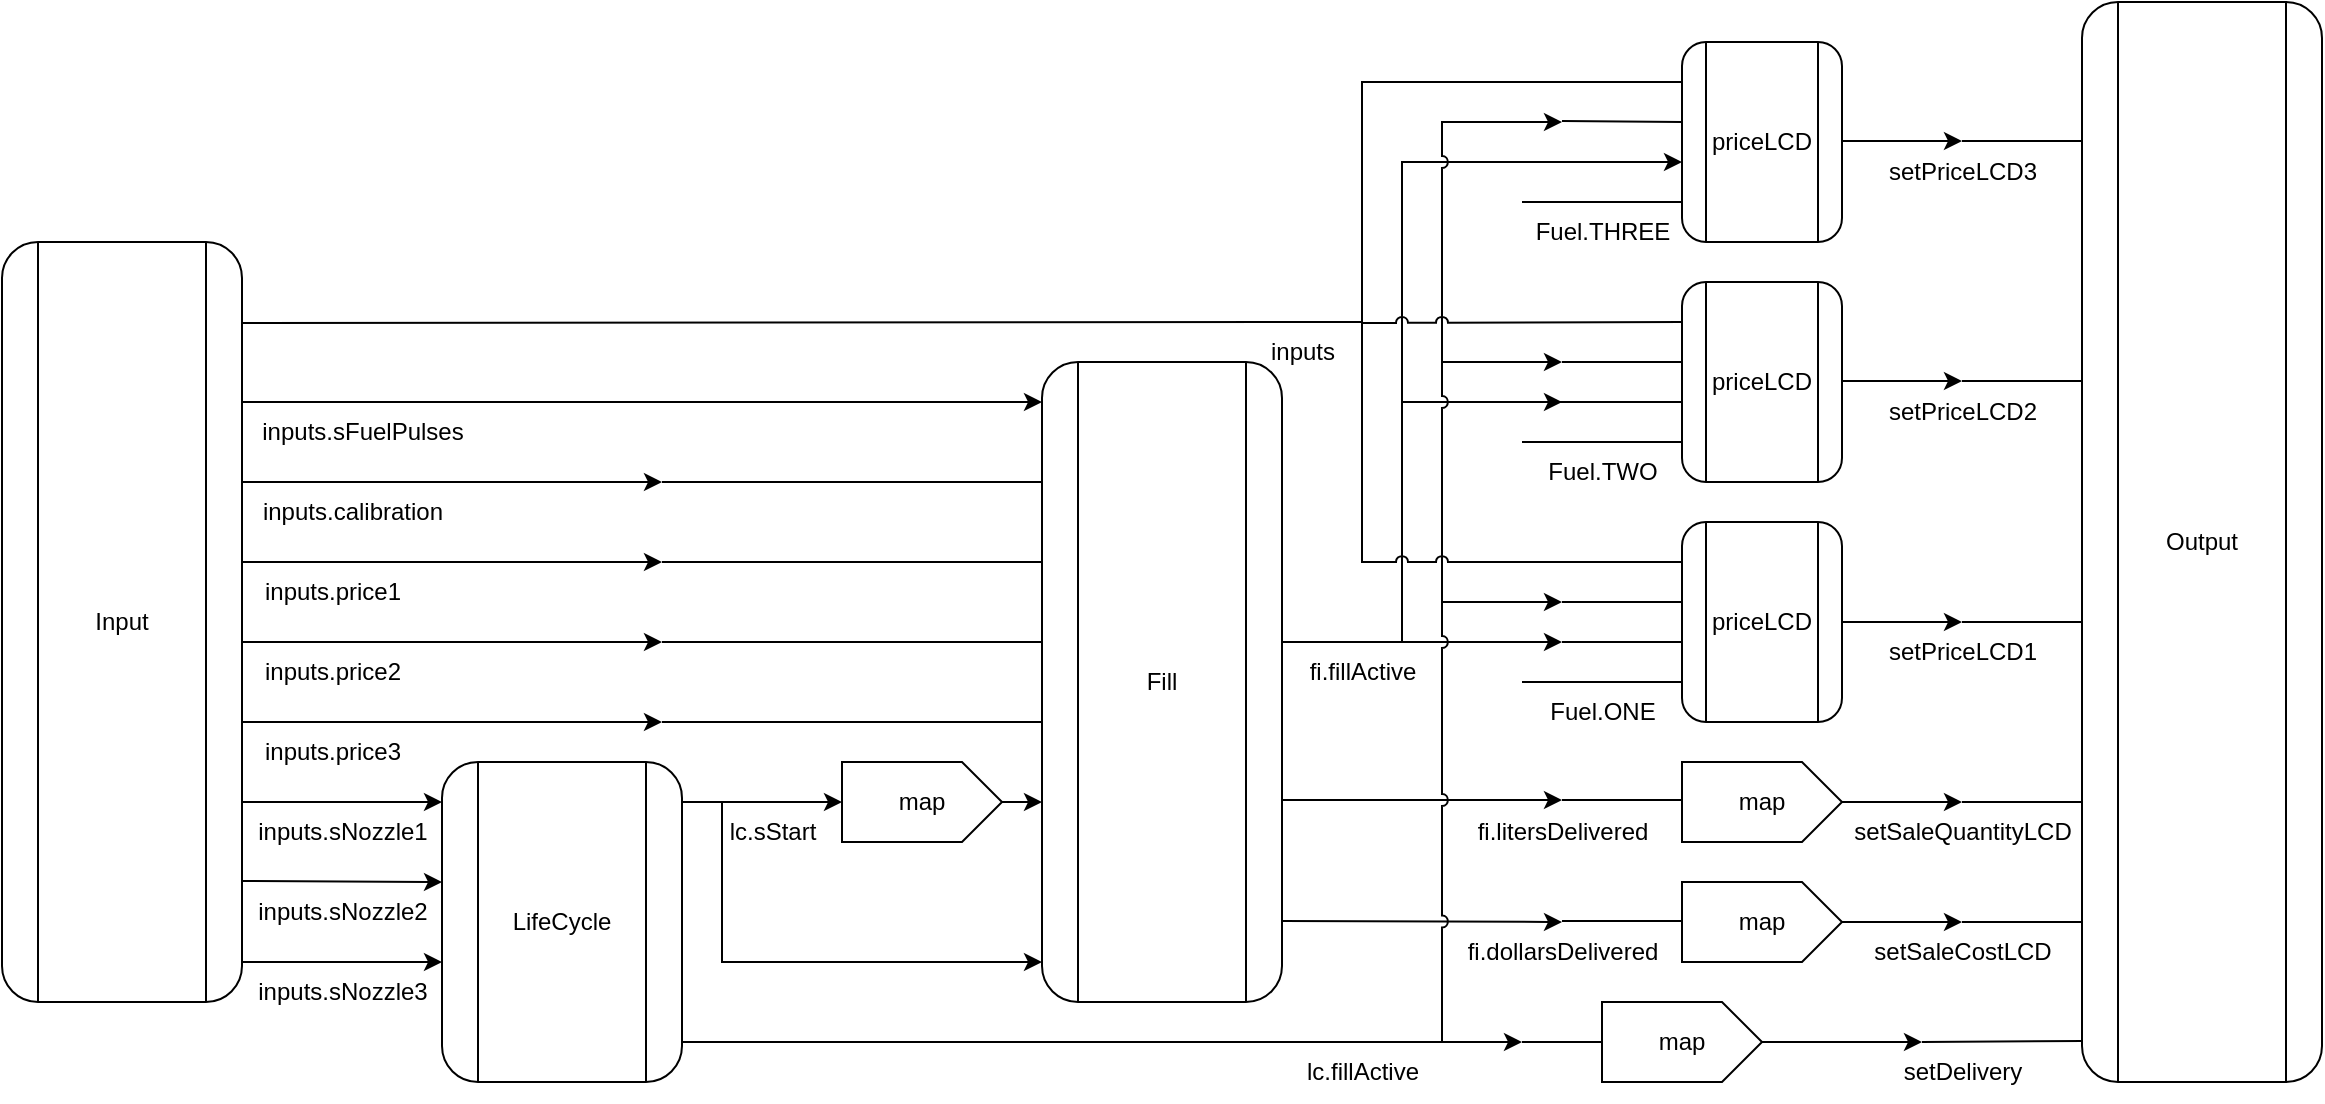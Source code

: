 <mxfile>
    <diagram name="ShowDollarsPump" id="QuZUMSP4Ry_GELF9dYyj">
        <mxGraphModel dx="1216" dy="598" grid="1" gridSize="10" guides="1" tooltips="1" connect="1" arrows="1" fold="1" page="1" pageScale="1" pageWidth="850" pageHeight="1100" math="0" shadow="0">
            <root>
                <mxCell id="0"/>
                <mxCell id="1" parent="0"/>
                <mxCell id="JLQm9CUMwfTFUOuIeEnI-20" value="" style="endArrow=classic;html=1;rounded=0;jumpStyle=arc;" edge="1" parent="1">
                    <mxGeometry width="50" height="50" relative="1" as="geometry">
                        <mxPoint x="740" y="260" as="sourcePoint"/>
                        <mxPoint x="880" y="140" as="targetPoint"/>
                        <Array as="points">
                            <mxPoint x="740" y="140"/>
                        </Array>
                    </mxGeometry>
                </mxCell>
                <mxCell id="JLQm9CUMwfTFUOuIeEnI-19" value="" style="endArrow=classic;html=1;rounded=0;jumpStyle=arc;" edge="1" parent="1">
                    <mxGeometry width="50" height="50" relative="1" as="geometry">
                        <mxPoint x="740" y="380" as="sourcePoint"/>
                        <mxPoint x="820" y="260" as="targetPoint"/>
                        <Array as="points">
                            <mxPoint x="740" y="260"/>
                        </Array>
                    </mxGeometry>
                </mxCell>
                <mxCell id="JLQm9CUMwfTFUOuIeEnI-1" value="" style="endArrow=classic;html=1;rounded=0;jumpStyle=arc;" edge="1" parent="1">
                    <mxGeometry width="50" height="50" relative="1" as="geometry">
                        <mxPoint x="680" y="380" as="sourcePoint"/>
                        <mxPoint x="820" y="380" as="targetPoint"/>
                    </mxGeometry>
                </mxCell>
                <mxCell id="mebo6OQhrfcNjWwTvl6j-1" value="Input" style="shape=process;whiteSpace=wrap;html=1;backgroundOutline=1;rounded=1;" vertex="1" parent="1">
                    <mxGeometry x="40" y="180" width="120" height="380" as="geometry"/>
                </mxCell>
                <mxCell id="mebo6OQhrfcNjWwTvl6j-2" value="Output" style="shape=process;whiteSpace=wrap;html=1;backgroundOutline=1;rounded=1;" vertex="1" parent="1">
                    <mxGeometry x="1080" y="60" width="120" height="540" as="geometry"/>
                </mxCell>
                <mxCell id="mebo6OQhrfcNjWwTvl6j-3" value="LifeCycle" style="shape=process;whiteSpace=wrap;html=1;backgroundOutline=1;rounded=1;" vertex="1" parent="1">
                    <mxGeometry x="260" y="440" width="120" height="160" as="geometry"/>
                </mxCell>
                <mxCell id="mebo6OQhrfcNjWwTvl6j-4" value="" style="endArrow=classic;html=1;" edge="1" parent="1">
                    <mxGeometry width="50" height="50" relative="1" as="geometry">
                        <mxPoint x="160" y="460" as="sourcePoint"/>
                        <mxPoint x="260" y="460" as="targetPoint"/>
                    </mxGeometry>
                </mxCell>
                <mxCell id="mebo6OQhrfcNjWwTvl6j-12" value="" style="endArrow=classic;html=1;" edge="1" parent="1">
                    <mxGeometry width="50" height="50" relative="1" as="geometry">
                        <mxPoint x="160" y="499.5" as="sourcePoint"/>
                        <mxPoint x="260" y="500" as="targetPoint"/>
                    </mxGeometry>
                </mxCell>
                <mxCell id="mebo6OQhrfcNjWwTvl6j-14" value="" style="endArrow=classic;html=1;" edge="1" parent="1">
                    <mxGeometry width="50" height="50" relative="1" as="geometry">
                        <mxPoint x="160" y="540" as="sourcePoint"/>
                        <mxPoint x="260" y="540" as="targetPoint"/>
                    </mxGeometry>
                </mxCell>
                <mxCell id="mebo6OQhrfcNjWwTvl6j-16" value="inputs.sNozzle1" style="text;html=1;align=center;verticalAlign=middle;resizable=0;points=[];autosize=1;strokeColor=none;fillColor=none;" vertex="1" parent="1">
                    <mxGeometry x="155" y="460" width="110" height="30" as="geometry"/>
                </mxCell>
                <mxCell id="mebo6OQhrfcNjWwTvl6j-17" value="inputs.sNozzle2" style="text;html=1;align=center;verticalAlign=middle;resizable=0;points=[];autosize=1;strokeColor=none;fillColor=none;" vertex="1" parent="1">
                    <mxGeometry x="155" y="500" width="110" height="30" as="geometry"/>
                </mxCell>
                <mxCell id="mebo6OQhrfcNjWwTvl6j-18" value="inputs.sNozzle3" style="text;html=1;align=center;verticalAlign=middle;resizable=0;points=[];autosize=1;strokeColor=none;fillColor=none;" vertex="1" parent="1">
                    <mxGeometry x="155" y="540" width="110" height="30" as="geometry"/>
                </mxCell>
                <mxCell id="mebo6OQhrfcNjWwTvl6j-19" value="Fill" style="shape=process;whiteSpace=wrap;html=1;backgroundOutline=1;rounded=1;" vertex="1" parent="1">
                    <mxGeometry x="560" y="240" width="120" height="320" as="geometry"/>
                </mxCell>
                <mxCell id="mebo6OQhrfcNjWwTvl6j-20" value="" style="endArrow=classic;html=1;entryX=0.5;entryY=0;entryDx=0;entryDy=0;" edge="1" parent="1" target="mebo6OQhrfcNjWwTvl6j-23">
                    <mxGeometry width="50" height="50" relative="1" as="geometry">
                        <mxPoint x="380" y="460" as="sourcePoint"/>
                        <mxPoint x="480" y="460" as="targetPoint"/>
                    </mxGeometry>
                </mxCell>
                <mxCell id="mebo6OQhrfcNjWwTvl6j-21" value="" style="endArrow=classic;html=1;rounded=0;" edge="1" parent="1">
                    <mxGeometry width="50" height="50" relative="1" as="geometry">
                        <mxPoint x="400" y="460" as="sourcePoint"/>
                        <mxPoint x="560" y="540" as="targetPoint"/>
                        <Array as="points">
                            <mxPoint x="400" y="540"/>
                        </Array>
                    </mxGeometry>
                </mxCell>
                <mxCell id="mebo6OQhrfcNjWwTvl6j-24" style="edgeStyle=none;rounded=0;html=1;exitX=0.5;exitY=1;exitDx=0;exitDy=0;" edge="1" parent="1" source="mebo6OQhrfcNjWwTvl6j-23">
                    <mxGeometry relative="1" as="geometry">
                        <mxPoint x="560" y="460" as="targetPoint"/>
                    </mxGeometry>
                </mxCell>
                <mxCell id="mebo6OQhrfcNjWwTvl6j-23" value="map" style="shape=offPageConnector;whiteSpace=wrap;html=1;rounded=0;direction=north;size=0.25;" vertex="1" parent="1">
                    <mxGeometry x="460" y="440" width="80" height="40" as="geometry"/>
                </mxCell>
                <mxCell id="mebo6OQhrfcNjWwTvl6j-26" value="lc.sStart" style="text;html=1;align=center;verticalAlign=middle;resizable=0;points=[];autosize=1;strokeColor=none;fillColor=none;" vertex="1" parent="1">
                    <mxGeometry x="390" y="460" width="70" height="30" as="geometry"/>
                </mxCell>
                <mxCell id="mebo6OQhrfcNjWwTvl6j-27" value="" style="endArrow=classic;html=1;rounded=0;" edge="1" parent="1">
                    <mxGeometry width="50" height="50" relative="1" as="geometry">
                        <mxPoint x="160" y="420" as="sourcePoint"/>
                        <mxPoint x="370" y="420" as="targetPoint"/>
                    </mxGeometry>
                </mxCell>
                <mxCell id="mebo6OQhrfcNjWwTvl6j-28" value="" style="endArrow=classic;html=1;rounded=0;" edge="1" parent="1">
                    <mxGeometry width="50" height="50" relative="1" as="geometry">
                        <mxPoint x="160" y="380" as="sourcePoint"/>
                        <mxPoint x="370" y="380" as="targetPoint"/>
                    </mxGeometry>
                </mxCell>
                <mxCell id="mebo6OQhrfcNjWwTvl6j-29" value="" style="endArrow=classic;html=1;rounded=0;" edge="1" parent="1">
                    <mxGeometry width="50" height="50" relative="1" as="geometry">
                        <mxPoint x="160" y="340" as="sourcePoint"/>
                        <mxPoint x="370" y="340" as="targetPoint"/>
                    </mxGeometry>
                </mxCell>
                <mxCell id="mebo6OQhrfcNjWwTvl6j-30" value="" style="endArrow=classic;html=1;rounded=0;" edge="1" parent="1">
                    <mxGeometry width="50" height="50" relative="1" as="geometry">
                        <mxPoint x="160" y="300" as="sourcePoint"/>
                        <mxPoint x="370" y="300" as="targetPoint"/>
                    </mxGeometry>
                </mxCell>
                <mxCell id="mebo6OQhrfcNjWwTvl6j-31" value="" style="endArrow=classic;html=1;rounded=0;" edge="1" parent="1">
                    <mxGeometry width="50" height="50" relative="1" as="geometry">
                        <mxPoint x="160" y="260" as="sourcePoint"/>
                        <mxPoint x="560" y="260" as="targetPoint"/>
                    </mxGeometry>
                </mxCell>
                <mxCell id="mebo6OQhrfcNjWwTvl6j-32" value="" style="endArrow=none;html=1;rounded=0;" edge="1" parent="1">
                    <mxGeometry width="50" height="50" relative="1" as="geometry">
                        <mxPoint x="370" y="300" as="sourcePoint"/>
                        <mxPoint x="560" y="300" as="targetPoint"/>
                    </mxGeometry>
                </mxCell>
                <mxCell id="mebo6OQhrfcNjWwTvl6j-33" value="" style="endArrow=none;html=1;rounded=0;" edge="1" parent="1">
                    <mxGeometry width="50" height="50" relative="1" as="geometry">
                        <mxPoint x="370" y="340" as="sourcePoint"/>
                        <mxPoint x="560" y="340" as="targetPoint"/>
                    </mxGeometry>
                </mxCell>
                <mxCell id="mebo6OQhrfcNjWwTvl6j-34" value="" style="endArrow=none;html=1;rounded=0;" edge="1" parent="1">
                    <mxGeometry width="50" height="50" relative="1" as="geometry">
                        <mxPoint x="370" y="380" as="sourcePoint"/>
                        <mxPoint x="560" y="380" as="targetPoint"/>
                    </mxGeometry>
                </mxCell>
                <mxCell id="mebo6OQhrfcNjWwTvl6j-35" value="" style="endArrow=none;html=1;rounded=0;" edge="1" parent="1">
                    <mxGeometry width="50" height="50" relative="1" as="geometry">
                        <mxPoint x="370" y="420" as="sourcePoint"/>
                        <mxPoint x="560" y="420" as="targetPoint"/>
                    </mxGeometry>
                </mxCell>
                <mxCell id="mebo6OQhrfcNjWwTvl6j-36" value="inputs.sFuelPulses" style="text;html=1;align=center;verticalAlign=middle;resizable=0;points=[];autosize=1;strokeColor=none;fillColor=none;" vertex="1" parent="1">
                    <mxGeometry x="160" y="260" width="120" height="30" as="geometry"/>
                </mxCell>
                <mxCell id="mebo6OQhrfcNjWwTvl6j-38" value="inputs.calibration" style="text;html=1;align=center;verticalAlign=middle;resizable=0;points=[];autosize=1;strokeColor=none;fillColor=none;" vertex="1" parent="1">
                    <mxGeometry x="160" y="300" width="110" height="30" as="geometry"/>
                </mxCell>
                <mxCell id="mebo6OQhrfcNjWwTvl6j-39" value="inputs.price1" style="text;html=1;align=center;verticalAlign=middle;resizable=0;points=[];autosize=1;strokeColor=none;fillColor=none;" vertex="1" parent="1">
                    <mxGeometry x="160" y="340" width="90" height="30" as="geometry"/>
                </mxCell>
                <mxCell id="mebo6OQhrfcNjWwTvl6j-40" value="inputs.price2" style="text;html=1;align=center;verticalAlign=middle;resizable=0;points=[];autosize=1;strokeColor=none;fillColor=none;" vertex="1" parent="1">
                    <mxGeometry x="160" y="380" width="90" height="30" as="geometry"/>
                </mxCell>
                <mxCell id="mebo6OQhrfcNjWwTvl6j-41" value="inputs.price3" style="text;html=1;align=center;verticalAlign=middle;resizable=0;points=[];autosize=1;strokeColor=none;fillColor=none;" vertex="1" parent="1">
                    <mxGeometry x="160" y="420" width="90" height="30" as="geometry"/>
                </mxCell>
                <mxCell id="mebo6OQhrfcNjWwTvl6j-45" value="" style="endArrow=classic;html=1;rounded=0;" edge="1" parent="1">
                    <mxGeometry width="50" height="50" relative="1" as="geometry">
                        <mxPoint x="380" y="580" as="sourcePoint"/>
                        <mxPoint x="800" y="580" as="targetPoint"/>
                    </mxGeometry>
                </mxCell>
                <mxCell id="mebo6OQhrfcNjWwTvl6j-46" value="" style="endArrow=none;html=1;rounded=0;entryX=0.5;entryY=0;entryDx=0;entryDy=0;" edge="1" parent="1" target="mebo6OQhrfcNjWwTvl6j-47">
                    <mxGeometry width="50" height="50" relative="1" as="geometry">
                        <mxPoint x="800" y="580" as="sourcePoint"/>
                        <mxPoint x="800" y="580" as="targetPoint"/>
                    </mxGeometry>
                </mxCell>
                <mxCell id="mebo6OQhrfcNjWwTvl6j-47" value="map" style="shape=offPageConnector;whiteSpace=wrap;html=1;rounded=0;direction=north;size=0.25;" vertex="1" parent="1">
                    <mxGeometry x="840" y="560" width="80" height="40" as="geometry"/>
                </mxCell>
                <mxCell id="mebo6OQhrfcNjWwTvl6j-48" value="" style="endArrow=classic;html=1;rounded=0;" edge="1" parent="1">
                    <mxGeometry width="50" height="50" relative="1" as="geometry">
                        <mxPoint x="920" y="580" as="sourcePoint"/>
                        <mxPoint x="1000" y="580" as="targetPoint"/>
                    </mxGeometry>
                </mxCell>
                <mxCell id="mebo6OQhrfcNjWwTvl6j-49" value="" style="endArrow=none;html=1;rounded=0;" edge="1" parent="1">
                    <mxGeometry width="50" height="50" relative="1" as="geometry">
                        <mxPoint x="1000" y="580" as="sourcePoint"/>
                        <mxPoint x="1080" y="579.5" as="targetPoint"/>
                    </mxGeometry>
                </mxCell>
                <mxCell id="mebo6OQhrfcNjWwTvl6j-50" value="setDelivery" style="text;html=1;align=center;verticalAlign=middle;resizable=0;points=[];autosize=1;strokeColor=none;fillColor=none;" vertex="1" parent="1">
                    <mxGeometry x="980" y="580" width="80" height="30" as="geometry"/>
                </mxCell>
                <mxCell id="mebo6OQhrfcNjWwTvl6j-52" value="map" style="shape=offPageConnector;whiteSpace=wrap;html=1;rounded=0;direction=north;size=0.25;" vertex="1" parent="1">
                    <mxGeometry x="880" y="500" width="80" height="40" as="geometry"/>
                </mxCell>
                <mxCell id="mebo6OQhrfcNjWwTvl6j-53" value="" style="endArrow=classic;html=1;rounded=0;" edge="1" parent="1">
                    <mxGeometry width="50" height="50" relative="1" as="geometry">
                        <mxPoint x="680" y="519.5" as="sourcePoint"/>
                        <mxPoint x="820" y="520" as="targetPoint"/>
                    </mxGeometry>
                </mxCell>
                <mxCell id="_pz_rEbo8fQSTLlLXx0z-1" value="map" style="shape=offPageConnector;whiteSpace=wrap;html=1;rounded=0;direction=north;size=0.25;" vertex="1" parent="1">
                    <mxGeometry x="880" y="440" width="80" height="40" as="geometry"/>
                </mxCell>
                <mxCell id="_pz_rEbo8fQSTLlLXx0z-2" value="" style="endArrow=none;html=1;rounded=0;" edge="1" parent="1">
                    <mxGeometry width="50" height="50" relative="1" as="geometry">
                        <mxPoint x="820" y="519.5" as="sourcePoint"/>
                        <mxPoint x="880" y="519.5" as="targetPoint"/>
                    </mxGeometry>
                </mxCell>
                <mxCell id="_pz_rEbo8fQSTLlLXx0z-3" value="" style="endArrow=classic;html=1;rounded=0;" edge="1" parent="1">
                    <mxGeometry width="50" height="50" relative="1" as="geometry">
                        <mxPoint x="680" y="459" as="sourcePoint"/>
                        <mxPoint x="820" y="459" as="targetPoint"/>
                    </mxGeometry>
                </mxCell>
                <mxCell id="_pz_rEbo8fQSTLlLXx0z-4" value="" style="endArrow=none;html=1;rounded=0;" edge="1" parent="1">
                    <mxGeometry width="50" height="50" relative="1" as="geometry">
                        <mxPoint x="820" y="459" as="sourcePoint"/>
                        <mxPoint x="880" y="459" as="targetPoint"/>
                    </mxGeometry>
                </mxCell>
                <mxCell id="_pz_rEbo8fQSTLlLXx0z-5" value="fi.dollarsDelivered" style="text;html=1;align=center;verticalAlign=middle;resizable=0;points=[];autosize=1;strokeColor=none;fillColor=none;rotation=0;" vertex="1" parent="1">
                    <mxGeometry x="760" y="520" width="120" height="30" as="geometry"/>
                </mxCell>
                <mxCell id="_pz_rEbo8fQSTLlLXx0z-7" value="fi.litersDelivered" style="text;html=1;align=center;verticalAlign=middle;resizable=0;points=[];autosize=1;strokeColor=none;fillColor=none;" vertex="1" parent="1">
                    <mxGeometry x="765" y="460" width="110" height="30" as="geometry"/>
                </mxCell>
                <mxCell id="_pz_rEbo8fQSTLlLXx0z-9" value="priceLCD" style="shape=process;whiteSpace=wrap;html=1;backgroundOutline=1;rounded=1;" vertex="1" parent="1">
                    <mxGeometry x="880" y="320" width="80" height="100" as="geometry"/>
                </mxCell>
                <mxCell id="JLQm9CUMwfTFUOuIeEnI-2" value="" style="endArrow=none;html=1;rounded=0;jumpStyle=arc;" edge="1" parent="1">
                    <mxGeometry width="50" height="50" relative="1" as="geometry">
                        <mxPoint x="820" y="380" as="sourcePoint"/>
                        <mxPoint x="880" y="380" as="targetPoint"/>
                    </mxGeometry>
                </mxCell>
                <mxCell id="JLQm9CUMwfTFUOuIeEnI-3" value="fi.fillActive" style="text;html=1;align=center;verticalAlign=middle;resizable=0;points=[];autosize=1;strokeColor=none;fillColor=none;" vertex="1" parent="1">
                    <mxGeometry x="680" y="380" width="80" height="30" as="geometry"/>
                </mxCell>
                <mxCell id="JLQm9CUMwfTFUOuIeEnI-4" value="" style="endArrow=none;html=1;rounded=0;jumpStyle=arc;" edge="1" parent="1">
                    <mxGeometry width="50" height="50" relative="1" as="geometry">
                        <mxPoint x="800" y="400" as="sourcePoint"/>
                        <mxPoint x="880" y="400" as="targetPoint"/>
                    </mxGeometry>
                </mxCell>
                <mxCell id="JLQm9CUMwfTFUOuIeEnI-6" value="Fuel.ONE" style="text;html=1;align=center;verticalAlign=middle;resizable=0;points=[];autosize=1;strokeColor=none;fillColor=none;" vertex="1" parent="1">
                    <mxGeometry x="800" y="400" width="80" height="30" as="geometry"/>
                </mxCell>
                <mxCell id="JLQm9CUMwfTFUOuIeEnI-7" value="priceLCD" style="shape=process;whiteSpace=wrap;html=1;backgroundOutline=1;rounded=1;" vertex="1" parent="1">
                    <mxGeometry x="880" y="200" width="80" height="100" as="geometry"/>
                </mxCell>
                <mxCell id="JLQm9CUMwfTFUOuIeEnI-8" value="priceLCD" style="shape=process;whiteSpace=wrap;html=1;backgroundOutline=1;rounded=1;" vertex="1" parent="1">
                    <mxGeometry x="880" y="80" width="80" height="100" as="geometry"/>
                </mxCell>
                <mxCell id="JLQm9CUMwfTFUOuIeEnI-9" value="lc.fillActive" style="text;html=1;align=center;verticalAlign=middle;resizable=0;points=[];autosize=1;strokeColor=none;fillColor=none;" vertex="1" parent="1">
                    <mxGeometry x="680" y="580" width="80" height="30" as="geometry"/>
                </mxCell>
                <mxCell id="JLQm9CUMwfTFUOuIeEnI-10" value="" style="endArrow=none;html=1;rounded=0;jumpStyle=arc;" edge="1" parent="1">
                    <mxGeometry width="50" height="50" relative="1" as="geometry">
                        <mxPoint x="800" y="280" as="sourcePoint"/>
                        <mxPoint x="880" y="280" as="targetPoint"/>
                    </mxGeometry>
                </mxCell>
                <mxCell id="JLQm9CUMwfTFUOuIeEnI-11" value="Fuel.TWO" style="text;html=1;align=center;verticalAlign=middle;resizable=0;points=[];autosize=1;strokeColor=none;fillColor=none;" vertex="1" parent="1">
                    <mxGeometry x="800" y="280" width="80" height="30" as="geometry"/>
                </mxCell>
                <mxCell id="JLQm9CUMwfTFUOuIeEnI-12" value="" style="endArrow=classic;html=1;rounded=0;jumpStyle=arc;" edge="1" parent="1">
                    <mxGeometry width="50" height="50" relative="1" as="geometry">
                        <mxPoint x="760" y="580" as="sourcePoint"/>
                        <mxPoint x="820" y="360" as="targetPoint"/>
                        <Array as="points">
                            <mxPoint x="760" y="360"/>
                        </Array>
                    </mxGeometry>
                </mxCell>
                <mxCell id="JLQm9CUMwfTFUOuIeEnI-13" value="" style="endArrow=none;html=1;rounded=0;jumpStyle=arc;" edge="1" parent="1">
                    <mxGeometry width="50" height="50" relative="1" as="geometry">
                        <mxPoint x="820" y="360" as="sourcePoint"/>
                        <mxPoint x="880" y="360" as="targetPoint"/>
                    </mxGeometry>
                </mxCell>
                <mxCell id="JLQm9CUMwfTFUOuIeEnI-14" value="" style="endArrow=classic;html=1;rounded=0;jumpStyle=arc;" edge="1" parent="1">
                    <mxGeometry width="50" height="50" relative="1" as="geometry">
                        <mxPoint x="760" y="360" as="sourcePoint"/>
                        <mxPoint x="820" y="240" as="targetPoint"/>
                        <Array as="points">
                            <mxPoint x="760" y="240"/>
                        </Array>
                    </mxGeometry>
                </mxCell>
                <mxCell id="JLQm9CUMwfTFUOuIeEnI-15" value="" style="endArrow=none;html=1;rounded=0;jumpStyle=arc;" edge="1" parent="1">
                    <mxGeometry width="50" height="50" relative="1" as="geometry">
                        <mxPoint x="815" y="260" as="sourcePoint"/>
                        <mxPoint x="880" y="260" as="targetPoint"/>
                    </mxGeometry>
                </mxCell>
                <mxCell id="JLQm9CUMwfTFUOuIeEnI-16" value="" style="endArrow=classic;html=1;rounded=0;jumpStyle=arc;" edge="1" parent="1">
                    <mxGeometry width="50" height="50" relative="1" as="geometry">
                        <mxPoint x="760" y="240" as="sourcePoint"/>
                        <mxPoint x="820" y="120" as="targetPoint"/>
                        <Array as="points">
                            <mxPoint x="760" y="120"/>
                        </Array>
                    </mxGeometry>
                </mxCell>
                <mxCell id="JLQm9CUMwfTFUOuIeEnI-17" value="" style="endArrow=none;html=1;rounded=0;jumpStyle=arc;" edge="1" parent="1">
                    <mxGeometry width="50" height="50" relative="1" as="geometry">
                        <mxPoint x="820" y="119.5" as="sourcePoint"/>
                        <mxPoint x="880" y="120" as="targetPoint"/>
                    </mxGeometry>
                </mxCell>
                <mxCell id="JLQm9CUMwfTFUOuIeEnI-21" value="" style="endArrow=none;html=1;rounded=0;jumpStyle=arc;" edge="1" parent="1">
                    <mxGeometry width="50" height="50" relative="1" as="geometry">
                        <mxPoint x="800" y="160" as="sourcePoint"/>
                        <mxPoint x="880" y="160" as="targetPoint"/>
                    </mxGeometry>
                </mxCell>
                <mxCell id="JLQm9CUMwfTFUOuIeEnI-22" value="Fuel.THREE" style="text;html=1;align=center;verticalAlign=middle;resizable=0;points=[];autosize=1;strokeColor=none;fillColor=none;" vertex="1" parent="1">
                    <mxGeometry x="795" y="160" width="90" height="30" as="geometry"/>
                </mxCell>
                <mxCell id="JLQm9CUMwfTFUOuIeEnI-23" value="" style="endArrow=classic;html=1;rounded=0;jumpStyle=arc;" edge="1" parent="1">
                    <mxGeometry width="50" height="50" relative="1" as="geometry">
                        <mxPoint x="960" y="520" as="sourcePoint"/>
                        <mxPoint x="1020" y="520" as="targetPoint"/>
                    </mxGeometry>
                </mxCell>
                <mxCell id="JLQm9CUMwfTFUOuIeEnI-24" value="" style="endArrow=classic;html=1;rounded=0;jumpStyle=arc;" edge="1" parent="1">
                    <mxGeometry width="50" height="50" relative="1" as="geometry">
                        <mxPoint x="960" y="460" as="sourcePoint"/>
                        <mxPoint x="1020" y="460" as="targetPoint"/>
                    </mxGeometry>
                </mxCell>
                <mxCell id="JLQm9CUMwfTFUOuIeEnI-25" value="" style="endArrow=none;html=1;rounded=0;jumpStyle=arc;" edge="1" parent="1">
                    <mxGeometry width="50" height="50" relative="1" as="geometry">
                        <mxPoint x="1020" y="460" as="sourcePoint"/>
                        <mxPoint x="1080" y="460" as="targetPoint"/>
                    </mxGeometry>
                </mxCell>
                <mxCell id="JLQm9CUMwfTFUOuIeEnI-26" value="" style="endArrow=none;html=1;rounded=0;jumpStyle=arc;" edge="1" parent="1">
                    <mxGeometry width="50" height="50" relative="1" as="geometry">
                        <mxPoint x="1020" y="520" as="sourcePoint"/>
                        <mxPoint x="1080" y="520" as="targetPoint"/>
                    </mxGeometry>
                </mxCell>
                <mxCell id="JLQm9CUMwfTFUOuIeEnI-27" value="setSaleCostLCD" style="text;html=1;align=center;verticalAlign=middle;resizable=0;points=[];autosize=1;strokeColor=none;fillColor=none;" vertex="1" parent="1">
                    <mxGeometry x="965" y="520" width="110" height="30" as="geometry"/>
                </mxCell>
                <mxCell id="JLQm9CUMwfTFUOuIeEnI-29" value="setSaleQuantityLCD" style="text;html=1;align=center;verticalAlign=middle;resizable=0;points=[];autosize=1;strokeColor=none;fillColor=none;" vertex="1" parent="1">
                    <mxGeometry x="955" y="460" width="130" height="30" as="geometry"/>
                </mxCell>
                <mxCell id="JLQm9CUMwfTFUOuIeEnI-30" value="" style="endArrow=classic;html=1;rounded=0;jumpStyle=arc;" edge="1" parent="1">
                    <mxGeometry width="50" height="50" relative="1" as="geometry">
                        <mxPoint x="960" y="370" as="sourcePoint"/>
                        <mxPoint x="1020" y="370" as="targetPoint"/>
                    </mxGeometry>
                </mxCell>
                <mxCell id="JLQm9CUMwfTFUOuIeEnI-31" value="" style="endArrow=none;html=1;rounded=0;jumpStyle=arc;" edge="1" parent="1">
                    <mxGeometry width="50" height="50" relative="1" as="geometry">
                        <mxPoint x="1020" y="370" as="sourcePoint"/>
                        <mxPoint x="1080" y="370" as="targetPoint"/>
                    </mxGeometry>
                </mxCell>
                <mxCell id="JLQm9CUMwfTFUOuIeEnI-32" value="" style="endArrow=classic;html=1;rounded=0;jumpStyle=arc;" edge="1" parent="1">
                    <mxGeometry width="50" height="50" relative="1" as="geometry">
                        <mxPoint x="960" y="249.5" as="sourcePoint"/>
                        <mxPoint x="1020" y="249.5" as="targetPoint"/>
                    </mxGeometry>
                </mxCell>
                <mxCell id="JLQm9CUMwfTFUOuIeEnI-33" value="" style="endArrow=none;html=1;rounded=0;jumpStyle=arc;" edge="1" parent="1">
                    <mxGeometry width="50" height="50" relative="1" as="geometry">
                        <mxPoint x="1020" y="249.5" as="sourcePoint"/>
                        <mxPoint x="1080" y="249.5" as="targetPoint"/>
                    </mxGeometry>
                </mxCell>
                <mxCell id="JLQm9CUMwfTFUOuIeEnI-34" value="" style="endArrow=classic;html=1;rounded=0;jumpStyle=arc;" edge="1" parent="1">
                    <mxGeometry width="50" height="50" relative="1" as="geometry">
                        <mxPoint x="960" y="129.5" as="sourcePoint"/>
                        <mxPoint x="1020" y="129.5" as="targetPoint"/>
                    </mxGeometry>
                </mxCell>
                <mxCell id="JLQm9CUMwfTFUOuIeEnI-35" value="" style="endArrow=none;html=1;rounded=0;jumpStyle=arc;" edge="1" parent="1">
                    <mxGeometry width="50" height="50" relative="1" as="geometry">
                        <mxPoint x="1020" y="129.5" as="sourcePoint"/>
                        <mxPoint x="1080" y="129.5" as="targetPoint"/>
                    </mxGeometry>
                </mxCell>
                <mxCell id="JLQm9CUMwfTFUOuIeEnI-36" value="setPriceLCD1" style="text;html=1;align=center;verticalAlign=middle;resizable=0;points=[];autosize=1;strokeColor=none;fillColor=none;" vertex="1" parent="1">
                    <mxGeometry x="970" y="370" width="100" height="30" as="geometry"/>
                </mxCell>
                <mxCell id="JLQm9CUMwfTFUOuIeEnI-37" value="setPriceLCD2" style="text;html=1;align=center;verticalAlign=middle;resizable=0;points=[];autosize=1;strokeColor=none;fillColor=none;" vertex="1" parent="1">
                    <mxGeometry x="970" y="250" width="100" height="30" as="geometry"/>
                </mxCell>
                <mxCell id="JLQm9CUMwfTFUOuIeEnI-38" value="setPriceLCD3" style="text;html=1;align=center;verticalAlign=middle;resizable=0;points=[];autosize=1;strokeColor=none;fillColor=none;" vertex="1" parent="1">
                    <mxGeometry x="970" y="130" width="100" height="30" as="geometry"/>
                </mxCell>
                <mxCell id="V8c069czIQQkr_DmE9NV-1" value="" style="endArrow=none;html=1;rounded=0;jumpStyle=arc;" edge="1" parent="1">
                    <mxGeometry width="50" height="50" relative="1" as="geometry">
                        <mxPoint x="820" y="240" as="sourcePoint"/>
                        <mxPoint x="880" y="240" as="targetPoint"/>
                    </mxGeometry>
                </mxCell>
                <mxCell id="V8c069czIQQkr_DmE9NV-5" value="" style="endArrow=none;html=1;rounded=0;jumpStyle=arc;" edge="1" parent="1">
                    <mxGeometry width="50" height="50" relative="1" as="geometry">
                        <mxPoint x="160" y="220.5" as="sourcePoint"/>
                        <mxPoint x="880" y="340" as="targetPoint"/>
                        <Array as="points">
                            <mxPoint x="720" y="220"/>
                            <mxPoint x="720" y="340"/>
                        </Array>
                    </mxGeometry>
                </mxCell>
                <mxCell id="V8c069czIQQkr_DmE9NV-7" value="" style="endArrow=none;html=1;rounded=0;jumpStyle=arc;" edge="1" parent="1">
                    <mxGeometry width="50" height="50" relative="1" as="geometry">
                        <mxPoint x="720" y="220.5" as="sourcePoint"/>
                        <mxPoint x="880" y="220" as="targetPoint"/>
                    </mxGeometry>
                </mxCell>
                <mxCell id="V8c069czIQQkr_DmE9NV-8" value="" style="endArrow=none;html=1;rounded=0;jumpStyle=arc;" edge="1" parent="1">
                    <mxGeometry width="50" height="50" relative="1" as="geometry">
                        <mxPoint x="720" y="220" as="sourcePoint"/>
                        <mxPoint x="880" y="100" as="targetPoint"/>
                        <Array as="points">
                            <mxPoint x="720" y="100"/>
                        </Array>
                    </mxGeometry>
                </mxCell>
                <mxCell id="V8c069czIQQkr_DmE9NV-9" value="inputs" style="text;html=1;align=center;verticalAlign=middle;resizable=0;points=[];autosize=1;strokeColor=none;fillColor=none;" vertex="1" parent="1">
                    <mxGeometry x="660" y="220" width="60" height="30" as="geometry"/>
                </mxCell>
            </root>
        </mxGraphModel>
    </diagram>
    <diagram id="TtCaf846oeRRmCeh8Irn" name="printLCD">
        <mxGraphModel dx="1216" dy="598" grid="1" gridSize="10" guides="1" tooltips="1" connect="1" arrows="1" fold="1" page="1" pageScale="1" pageWidth="850" pageHeight="1100" math="0" shadow="0">
            <root>
                <mxCell id="0"/>
                <mxCell id="1" parent="0"/>
                <mxCell id="0VLVwaTUArkGNqJJaJ7w-1" value="Input" style="shape=process;whiteSpace=wrap;html=1;backgroundOutline=1;rounded=1;" vertex="1" parent="1">
                    <mxGeometry x="40" y="320" width="120" height="120" as="geometry"/>
                </mxCell>
                <mxCell id="0VLVwaTUArkGNqJJaJ7w-2" value="switch" style="shape=process;whiteSpace=wrap;html=1;backgroundOutline=1;rounded=1;" vertex="1" parent="1">
                    <mxGeometry x="280" y="320" width="80" height="160" as="geometry"/>
                </mxCell>
                <mxCell id="0VLVwaTUArkGNqJJaJ7w-3" value="" style="endArrow=classic;html=1;" edge="1" parent="1">
                    <mxGeometry width="50" height="50" relative="1" as="geometry">
                        <mxPoint x="160" y="340" as="sourcePoint"/>
                        <mxPoint x="220" y="340" as="targetPoint"/>
                    </mxGeometry>
                </mxCell>
                <mxCell id="0VLVwaTUArkGNqJJaJ7w-4" value="" style="endArrow=none;html=1;" edge="1" parent="1">
                    <mxGeometry width="50" height="50" relative="1" as="geometry">
                        <mxPoint x="220" y="340" as="sourcePoint"/>
                        <mxPoint x="280" y="340" as="targetPoint"/>
                    </mxGeometry>
                </mxCell>
                <mxCell id="0VLVwaTUArkGNqJJaJ7w-13" value="" style="endArrow=classic;html=1;" edge="1" parent="1">
                    <mxGeometry width="50" height="50" relative="1" as="geometry">
                        <mxPoint x="160" y="379.5" as="sourcePoint"/>
                        <mxPoint x="220" y="379.5" as="targetPoint"/>
                    </mxGeometry>
                </mxCell>
                <mxCell id="0VLVwaTUArkGNqJJaJ7w-14" value="" style="endArrow=none;html=1;" edge="1" parent="1">
                    <mxGeometry width="50" height="50" relative="1" as="geometry">
                        <mxPoint x="220" y="379.5" as="sourcePoint"/>
                        <mxPoint x="280" y="379.5" as="targetPoint"/>
                    </mxGeometry>
                </mxCell>
                <mxCell id="0VLVwaTUArkGNqJJaJ7w-15" value="" style="endArrow=classic;html=1;" edge="1" parent="1">
                    <mxGeometry width="50" height="50" relative="1" as="geometry">
                        <mxPoint x="160" y="420" as="sourcePoint"/>
                        <mxPoint x="220" y="420" as="targetPoint"/>
                    </mxGeometry>
                </mxCell>
                <mxCell id="0VLVwaTUArkGNqJJaJ7w-16" value="" style="endArrow=none;html=1;" edge="1" parent="1">
                    <mxGeometry width="50" height="50" relative="1" as="geometry">
                        <mxPoint x="220" y="420" as="sourcePoint"/>
                        <mxPoint x="280" y="420" as="targetPoint"/>
                    </mxGeometry>
                </mxCell>
                <mxCell id="0VLVwaTUArkGNqJJaJ7w-17" value="inputs.price3" style="text;html=1;align=center;verticalAlign=middle;resizable=0;points=[];autosize=1;strokeColor=none;fillColor=none;" vertex="1" parent="1">
                    <mxGeometry x="170" y="420" width="90" height="30" as="geometry"/>
                </mxCell>
                <mxCell id="0VLVwaTUArkGNqJJaJ7w-18" value="inputs.price1" style="text;html=1;align=center;verticalAlign=middle;resizable=0;points=[];autosize=1;strokeColor=none;fillColor=none;" vertex="1" parent="1">
                    <mxGeometry x="170" y="340" width="90" height="30" as="geometry"/>
                </mxCell>
                <mxCell id="0VLVwaTUArkGNqJJaJ7w-19" value="inputs.price2" style="text;html=1;align=center;verticalAlign=middle;resizable=0;points=[];autosize=1;strokeColor=none;fillColor=none;" vertex="1" parent="1">
                    <mxGeometry x="170" y="380" width="90" height="30" as="geometry"/>
                </mxCell>
                <mxCell id="0VLVwaTUArkGNqJJaJ7w-20" value="" style="endArrow=none;html=1;" edge="1" parent="1">
                    <mxGeometry width="50" height="50" relative="1" as="geometry">
                        <mxPoint x="40" y="460" as="sourcePoint"/>
                        <mxPoint x="280" y="460" as="targetPoint"/>
                    </mxGeometry>
                </mxCell>
                <mxCell id="0VLVwaTUArkGNqJJaJ7w-23" value="fuel" style="text;html=1;align=center;verticalAlign=middle;resizable=0;points=[];autosize=1;strokeColor=none;fillColor=none;" vertex="1" parent="1">
                    <mxGeometry x="195" y="460" width="40" height="30" as="geometry"/>
                </mxCell>
                <mxCell id="0VLVwaTUArkGNqJJaJ7w-24" value="" style="endArrow=classic;html=1;" edge="1" parent="1">
                    <mxGeometry width="50" height="50" relative="1" as="geometry">
                        <mxPoint x="360" y="400" as="sourcePoint"/>
                        <mxPoint x="440" y="400" as="targetPoint"/>
                    </mxGeometry>
                </mxCell>
                <mxCell id="0VLVwaTUArkGNqJJaJ7w-25" value="" style="shape=trapezoid;perimeter=trapezoidPerimeter;whiteSpace=wrap;html=1;fixedSize=1;rounded=0;direction=south;" vertex="1" parent="1">
                    <mxGeometry x="440" y="360" width="60" height="220" as="geometry"/>
                </mxCell>
                <mxCell id="0VLVwaTUArkGNqJJaJ7w-26" value="" style="endArrow=classic;html=1;" edge="1" parent="1">
                    <mxGeometry width="50" height="50" relative="1" as="geometry">
                        <mxPoint x="40" y="500" as="sourcePoint"/>
                        <mxPoint x="240" y="500" as="targetPoint"/>
                    </mxGeometry>
                </mxCell>
                <mxCell id="0VLVwaTUArkGNqJJaJ7w-27" value="" style="endArrow=none;html=1;" edge="1" parent="1">
                    <mxGeometry width="50" height="50" relative="1" as="geometry">
                        <mxPoint x="240" y="500" as="sourcePoint"/>
                        <mxPoint x="440" y="500" as="targetPoint"/>
                    </mxGeometry>
                </mxCell>
                <mxCell id="0VLVwaTUArkGNqJJaJ7w-28" value="" style="endArrow=classic;html=1;" edge="1" parent="1">
                    <mxGeometry width="50" height="50" relative="1" as="geometry">
                        <mxPoint x="40" y="540" as="sourcePoint"/>
                        <mxPoint x="240" y="540" as="targetPoint"/>
                    </mxGeometry>
                </mxCell>
                <mxCell id="0VLVwaTUArkGNqJJaJ7w-29" value="" style="endArrow=none;html=1;" edge="1" parent="1">
                    <mxGeometry width="50" height="50" relative="1" as="geometry">
                        <mxPoint x="240" y="540" as="sourcePoint"/>
                        <mxPoint x="440" y="540" as="targetPoint"/>
                    </mxGeometry>
                </mxCell>
                <mxCell id="0VLVwaTUArkGNqJJaJ7w-30" value="" style="endArrow=classic;html=1;" edge="1" parent="1">
                    <mxGeometry width="50" height="50" relative="1" as="geometry">
                        <mxPoint x="500" y="469.5" as="sourcePoint"/>
                        <mxPoint x="560" y="469.5" as="targetPoint"/>
                    </mxGeometry>
                </mxCell>
                <mxCell id="0VLVwaTUArkGNqJJaJ7w-31" value="" style="endArrow=none;html=1;" edge="1" parent="1">
                    <mxGeometry width="50" height="50" relative="1" as="geometry">
                        <mxPoint x="560" y="469.5" as="sourcePoint"/>
                        <mxPoint x="620" y="469.5" as="targetPoint"/>
                    </mxGeometry>
                </mxCell>
                <mxCell id="0VLVwaTUArkGNqJJaJ7w-34" value="fillActive" style="text;html=1;align=center;verticalAlign=middle;resizable=0;points=[];autosize=1;strokeColor=none;fillColor=none;" vertex="1" parent="1">
                    <mxGeometry x="180" y="540" width="70" height="30" as="geometry"/>
                </mxCell>
                <mxCell id="0VLVwaTUArkGNqJJaJ7w-35" value="fillPrice" style="text;html=1;align=center;verticalAlign=middle;resizable=0;points=[];autosize=1;strokeColor=none;fillColor=none;" vertex="1" parent="1">
                    <mxGeometry x="185" y="500" width="60" height="30" as="geometry"/>
                </mxCell>
                <mxCell id="0VLVwaTUArkGNqJJaJ7w-37" value="" style="edgeStyle=none;html=1;" edge="1" parent="1" source="0VLVwaTUArkGNqJJaJ7w-36" target="0VLVwaTUArkGNqJJaJ7w-2">
                    <mxGeometry relative="1" as="geometry"/>
                </mxCell>
                <mxCell id="0VLVwaTUArkGNqJJaJ7w-36" value="idlePrice" style="text;html=1;align=center;verticalAlign=middle;resizable=0;points=[];autosize=1;strokeColor=none;fillColor=none;" vertex="1" parent="1">
                    <mxGeometry x="360" y="400" width="70" height="30" as="geometry"/>
                </mxCell>
                <mxCell id="0VLVwaTUArkGNqJJaJ7w-38" value="lift" style="text;html=1;align=center;verticalAlign=middle;resizable=0;points=[];autosize=1;strokeColor=none;fillColor=none;" vertex="1" parent="1">
                    <mxGeometry x="450" y="580" width="40" height="30" as="geometry"/>
                </mxCell>
            </root>
        </mxGraphModel>
    </diagram>
</mxfile>